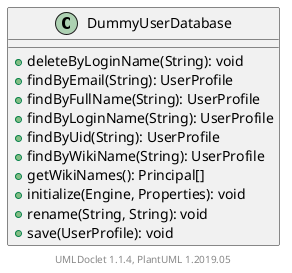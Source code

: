 @startuml

    class DummyUserDatabase [[DummyUserDatabase.html]] {
        +deleteByLoginName(String): void
        +findByEmail(String): UserProfile
        +findByFullName(String): UserProfile
        +findByLoginName(String): UserProfile
        +findByUid(String): UserProfile
        +findByWikiName(String): UserProfile
        +getWikiNames(): Principal[]
        +initialize(Engine, Properties): void
        +rename(String, String): void
        +save(UserProfile): void
    }


    center footer UMLDoclet 1.1.4, PlantUML 1.2019.05
@enduml
